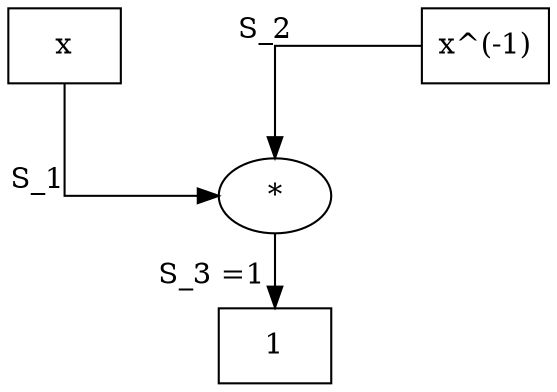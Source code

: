 digraph BTINV {
	graph [center=true,
		forcelabels=true,
		nodesep=2.0,
		splines=ortho
	];
	n1	[label=x,
		shape=box];
	n3	[label="*"];
	n1 -> n3	[xlabel="S_1 "];
	n4	[label=1,
		shape=box];
	n3 -> n4	[xlabel="S_3 =1 "];
	n2	[label="x^(-1)",
		shape=box];
	n2 -> n3	[xlabel="S_2 "];
}
